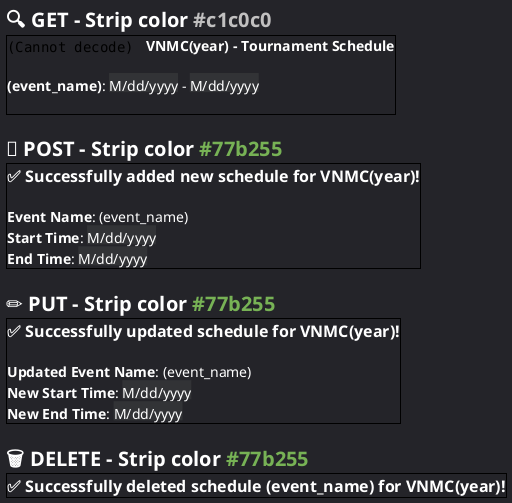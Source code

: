 @startsalt schedule
	<style>
		saltDiagram {
			BackgroundColor #242429
		}
	</style>
	{
		= <color:#ffffff>🔍 GET - Strip color <color:#c1c0c0><size:16>#c1c0c0
		{+
			<img:../logo.png>    <b><color:#ffffff><size:14>VNMC(year) - Tournament Schedule
			.
			<color:#ffffff><size:14>**(event_name)**: <back:#323336>M/dd/yyyy</back> - <back:#323336>M/dd/yyyy
			/' rest of schedules '/ .
		}
		.
		= <color:#ffffff>📄 POST - Strip color <color:#77b255><size:16>#77b255
		{+
			<b><color:#ffffff><size:16>✅ Successfully added new schedule for VNMC(year)!
			.
			<color:#ffffff><size:14>**Event Name**: (event_name)
			<color:#ffffff><size:14>**Start Time**: <back:#323336>M/dd/yyyy
			<color:#ffffff><size:14>**End Time**: <back:#323336>M/dd/yyyy
		}
		.
		= <color:#ffffff>✏️ PUT - Strip color <color:#77b255><size:16>#77b255
		{+
			<b><color:#ffffff><size:16>✅ Successfully updated schedule for VNMC(year)!
			.
			<color:#ffffff><size:14>**Updated Event Name**: (event_name)
			<color:#ffffff><size:14>**New Start Time**: <back:#323336>M/dd/yyyy
			<color:#ffffff><size:14>**New End Time**: <back:#323336>M/dd/yyyy
		}
		.
		= <color:#ffffff>🗑️ DELETE - Strip color <color:#77b255><size:16>#77b255
		{+
			<b><color:#ffffff><size:16>✅ Successfully deleted schedule (event_name) for VNMC(year)!
		}
	}
@endsalt